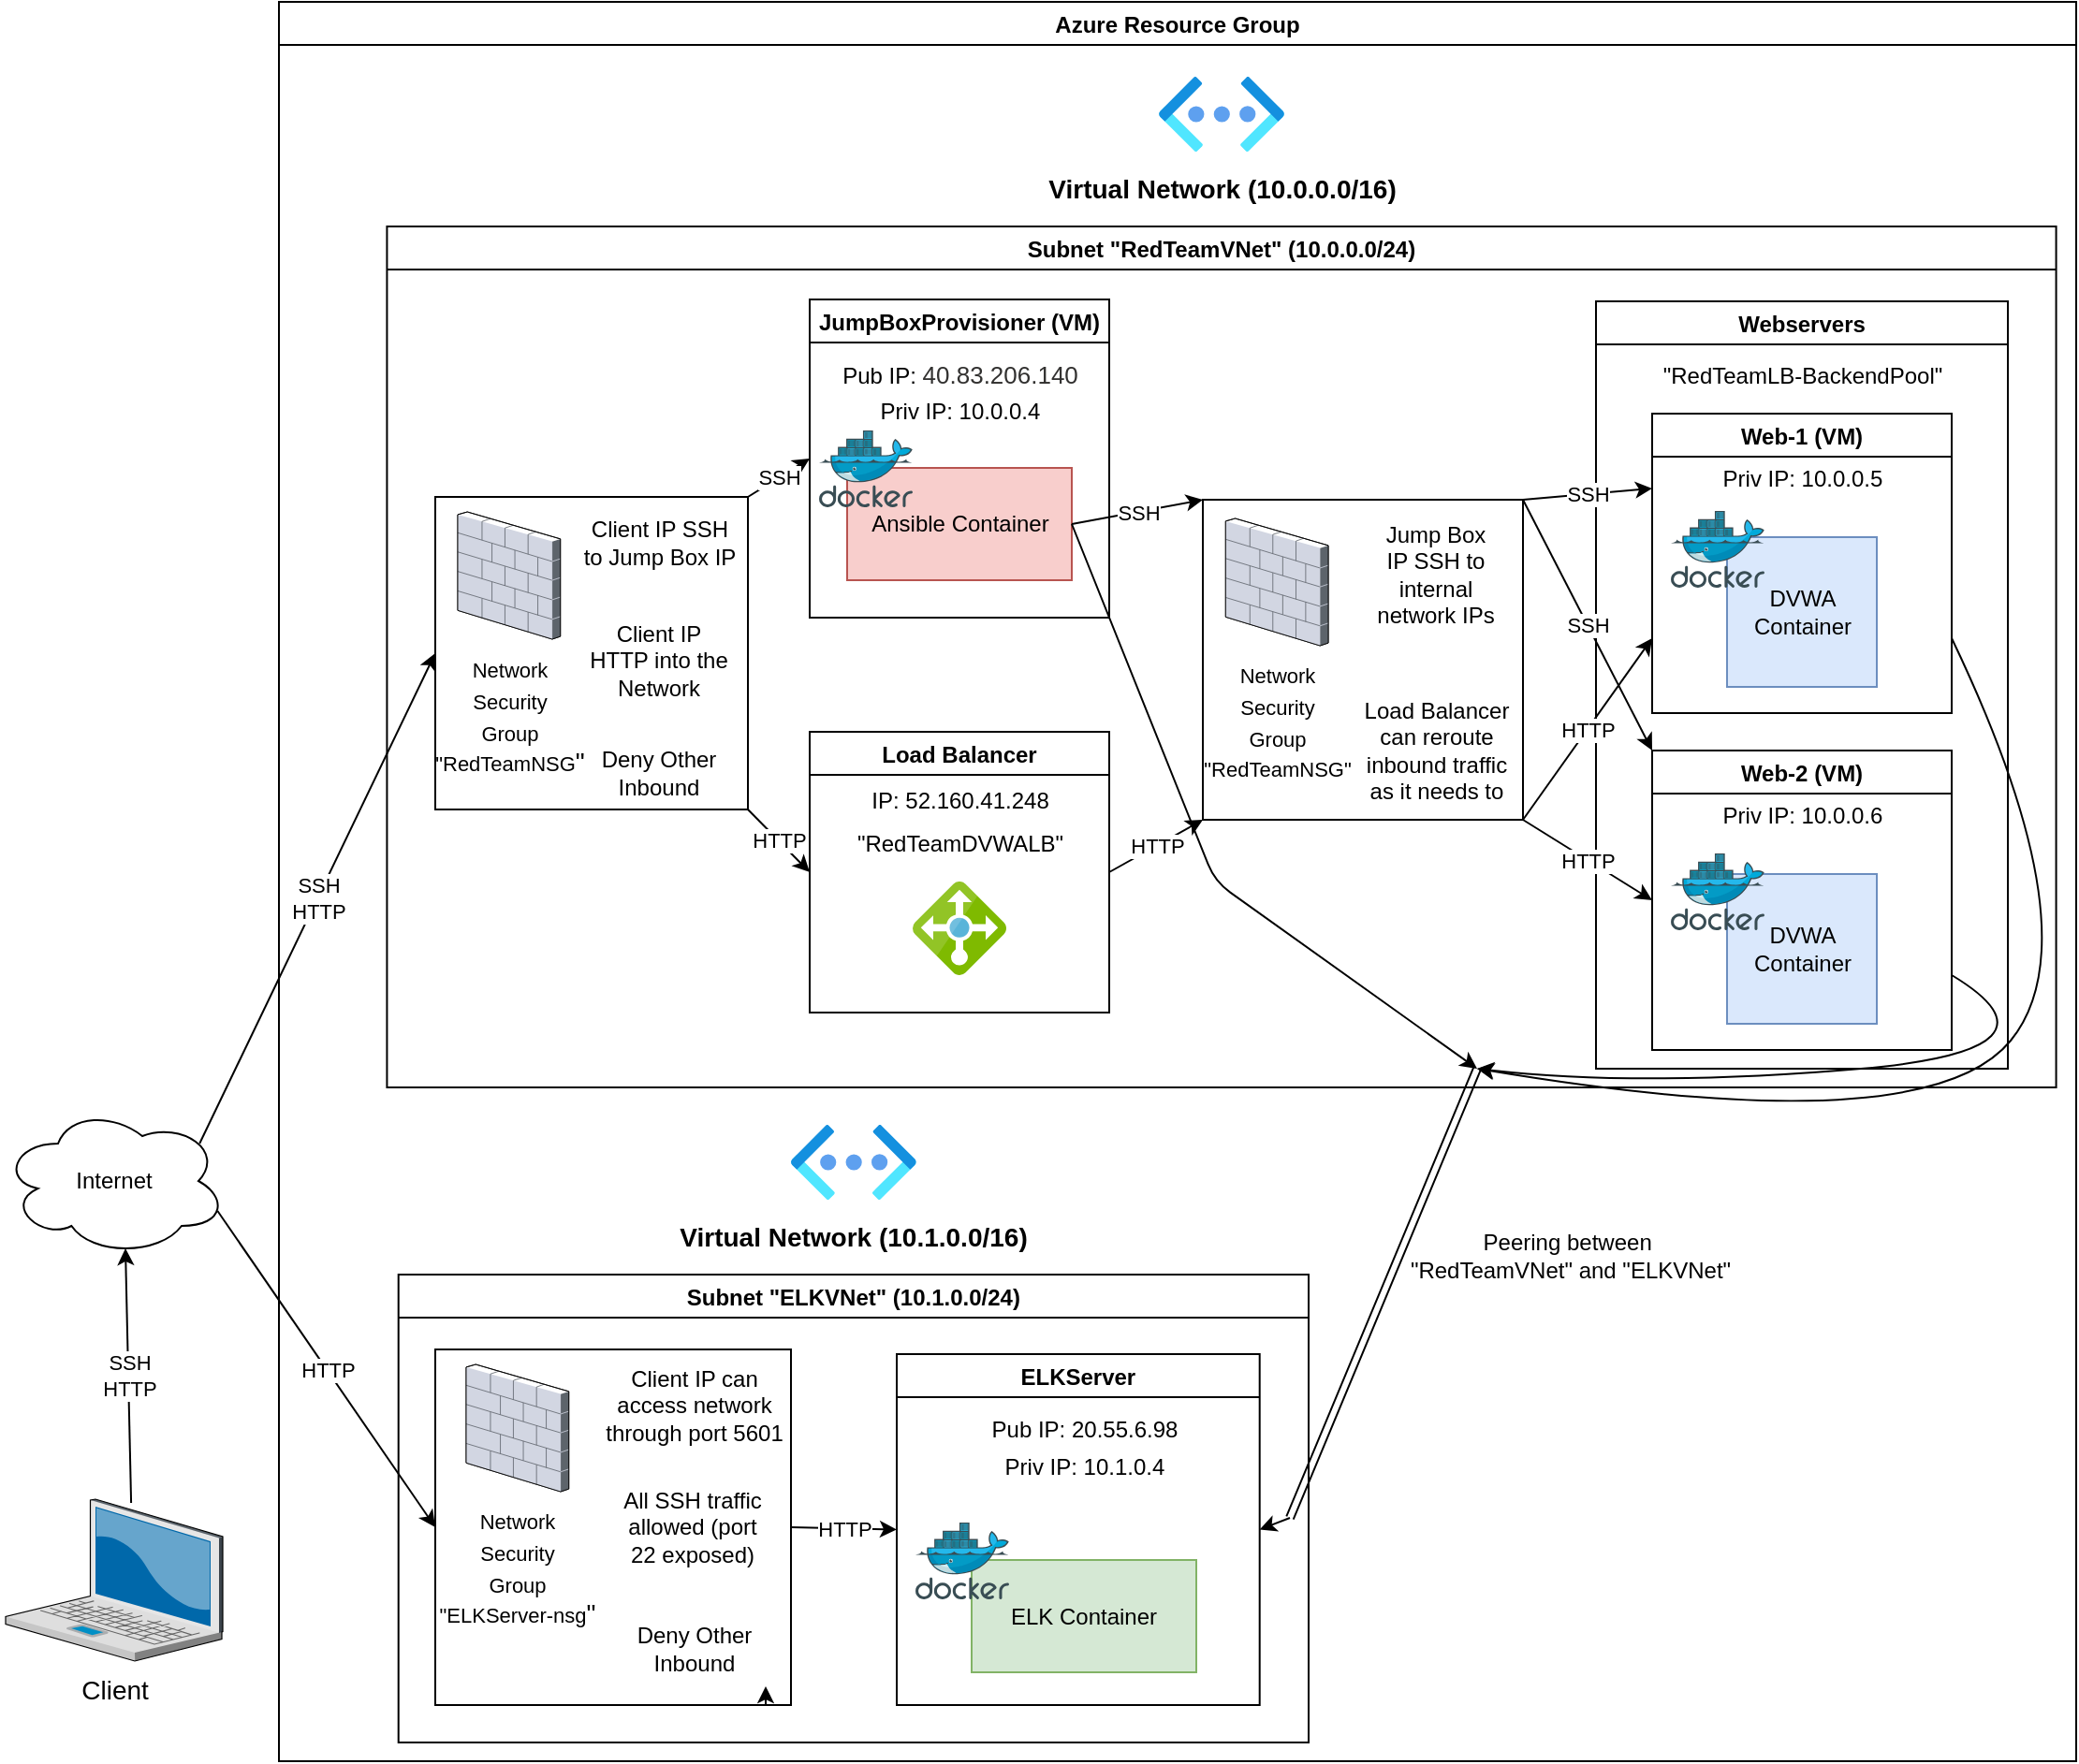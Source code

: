 <mxfile version="15.2.7" type="google"><diagram id="yNxXvXUlrPo489TpU1xt" name="Page-1"><mxGraphModel dx="1662" dy="804" grid="1" gridSize="10" guides="1" tooltips="1" connect="1" arrows="1" fold="1" page="1" pageScale="1" pageWidth="850" pageHeight="1100" math="0" shadow="0"><root><mxCell id="0"/><mxCell id="1" parent="0"/><mxCell id="xNAieLRXAvPfW-y6pJbA-1" value="Internet" style="ellipse;shape=cloud;whiteSpace=wrap;html=1;" parent="1" vertex="1"><mxGeometry x="12" y="620" width="120" height="80" as="geometry"/></mxCell><mxCell id="xNAieLRXAvPfW-y6pJbA-37" value="Client" style="verticalLabelPosition=bottom;aspect=fixed;html=1;verticalAlign=top;strokeColor=none;shape=mxgraph.citrix.laptop_2;fillColor=#66B2FF;gradientColor=#0066CC;fontSize=14;" parent="1" vertex="1"><mxGeometry x="14.0" y="830" width="116" height="86.5" as="geometry"/></mxCell><mxCell id="xNAieLRXAvPfW-y6pJbA-43" value="Azure Resource Group" style="swimlane;" parent="1" vertex="1"><mxGeometry x="160" y="30" width="960" height="940" as="geometry"/></mxCell><mxCell id="i-TGyya3cwYrVrhuv2Ik-31" value="Subnet &quot;RedTeamVNet&quot; (10.0.0.0/24)" style="swimlane;" parent="xNAieLRXAvPfW-y6pJbA-43" vertex="1"><mxGeometry x="57.71" y="120" width="891.58" height="460" as="geometry"/></mxCell><mxCell id="i-TGyya3cwYrVrhuv2Ik-13" value="" style="whiteSpace=wrap;html=1;aspect=fixed;" parent="i-TGyya3cwYrVrhuv2Ik-31" vertex="1"><mxGeometry x="435.79" y="146" width="171" height="171" as="geometry"/></mxCell><mxCell id="xNAieLRXAvPfW-y6pJbA-9" value="Webservers" style="swimlane;" parent="i-TGyya3cwYrVrhuv2Ik-31" vertex="1"><mxGeometry x="645.79" y="40" width="220" height="410" as="geometry"/></mxCell><mxCell id="xNAieLRXAvPfW-y6pJbA-12" value="Web-1 (VM)" style="swimlane;" parent="xNAieLRXAvPfW-y6pJbA-9" vertex="1"><mxGeometry x="30" y="60" width="160" height="160" as="geometry"/></mxCell><mxCell id="xNAieLRXAvPfW-y6pJbA-34" value="DVWA Container&lt;span style=&quot;color: rgba(0 , 0 , 0 , 0) ; font-family: monospace ; font-size: 0px&quot;&gt;%3CmxGraphModel%3E%3Croot%3E%3CmxCell%20id%3D%220%22%2F%3E%3CmxCell%20id%3D%221%22%20parent%3D%220%22%2F%3E%3CmxCell%20id%3D%222%22%20value%3D%22Web%201%22%20style%3D%22swimlane%3B%22%20vertex%3D%221%22%20parent%3D%221%22%3E%3CmxGeometry%20x%3D%22550%22%20y%3D%22140%22%20width%3D%22160%22%20height%3D%22160%22%20as%3D%22geometry%22%2F%3E%3C%2FmxCell%3E%3C%2Froot%3E%3C%2FmxGraphModel%3E&lt;/span&gt;" style="whiteSpace=wrap;html=1;aspect=fixed;fillColor=#dae8fc;strokeColor=#6c8ebf;" parent="xNAieLRXAvPfW-y6pJbA-12" vertex="1"><mxGeometry x="40" y="66" width="80" height="80" as="geometry"/></mxCell><mxCell id="i-TGyya3cwYrVrhuv2Ik-22" value="" style="sketch=0;aspect=fixed;html=1;points=[];align=center;image;fontSize=12;image=img/lib/mscae/Docker.svg;" parent="xNAieLRXAvPfW-y6pJbA-12" vertex="1"><mxGeometry x="10" y="52" width="50" height="41" as="geometry"/></mxCell><mxCell id="i-TGyya3cwYrVrhuv2Ik-24" value="Priv IP: 10.0.0.5" style="text;html=1;strokeColor=none;fillColor=none;align=center;verticalAlign=middle;whiteSpace=wrap;rounded=0;" parent="xNAieLRXAvPfW-y6pJbA-12" vertex="1"><mxGeometry x="35" y="25" width="90" height="20" as="geometry"/></mxCell><mxCell id="xNAieLRXAvPfW-y6pJbA-14" value="Web-2 (VM)" style="swimlane;startSize=23;" parent="xNAieLRXAvPfW-y6pJbA-9" vertex="1"><mxGeometry x="30" y="240" width="160" height="160" as="geometry"/></mxCell><mxCell id="xNAieLRXAvPfW-y6pJbA-36" value="DVWA Container&lt;span style=&quot;color: rgba(0 , 0 , 0 , 0) ; font-family: monospace ; font-size: 0px&quot;&gt;%3CmxGraphModel%3E%3Croot%3E%3CmxCell%20id%3D%220%22%2F%3E%3CmxCell%20id%3D%221%22%20parent%3D%220%22%2F%3E%3CmxCell%20id%3D%222%22%20value%3D%22Web%201%22%20style%3D%22swimlane%3B%22%20vertex%3D%221%22%20parent%3D%221%22%3E%3CmxGeometry%20x%3D%22550%22%20y%3D%22140%22%20width%3D%22160%22%20height%3D%22160%22%20as%3D%22geometry%22%2F%3E%3C%2FmxCell%3E%3C%2Froot%3E%3C%2FmxGraphModel%3E&lt;/span&gt;" style="whiteSpace=wrap;html=1;aspect=fixed;fillColor=#dae8fc;strokeColor=#6c8ebf;" parent="xNAieLRXAvPfW-y6pJbA-14" vertex="1"><mxGeometry x="40" y="66" width="80" height="80" as="geometry"/></mxCell><mxCell id="i-TGyya3cwYrVrhuv2Ik-23" value="" style="sketch=0;aspect=fixed;html=1;points=[];align=center;image;fontSize=12;image=img/lib/mscae/Docker.svg;" parent="xNAieLRXAvPfW-y6pJbA-14" vertex="1"><mxGeometry x="10" y="55" width="50" height="41" as="geometry"/></mxCell><mxCell id="i-TGyya3cwYrVrhuv2Ik-25" value="Priv IP: 10.0.0.6" style="text;html=1;strokeColor=none;fillColor=none;align=center;verticalAlign=middle;whiteSpace=wrap;rounded=0;" parent="xNAieLRXAvPfW-y6pJbA-14" vertex="1"><mxGeometry x="35" y="25" width="90" height="20" as="geometry"/></mxCell><mxCell id="i-TGyya3cwYrVrhuv2Ik-44" value="&quot;RedTeamLB-BackendPool&quot;" style="text;html=1;strokeColor=none;fillColor=none;align=center;verticalAlign=middle;whiteSpace=wrap;rounded=0;" parent="xNAieLRXAvPfW-y6pJbA-9" vertex="1"><mxGeometry x="25" y="30" width="170" height="20" as="geometry"/></mxCell><mxCell id="i-TGyya3cwYrVrhuv2Ik-18" value="" style="endArrow=classic;html=1;exitX=1;exitY=0;exitDx=0;exitDy=0;entryX=0;entryY=0.25;entryDx=0;entryDy=0;" parent="i-TGyya3cwYrVrhuv2Ik-31" source="i-TGyya3cwYrVrhuv2Ik-13" target="xNAieLRXAvPfW-y6pJbA-12" edge="1"><mxGeometry relative="1" as="geometry"><mxPoint x="495.79" y="40" as="sourcePoint"/><mxPoint x="595.79" y="40" as="targetPoint"/></mxGeometry></mxCell><mxCell id="i-TGyya3cwYrVrhuv2Ik-19" value="SSH" style="edgeLabel;resizable=0;html=1;align=center;verticalAlign=middle;" parent="i-TGyya3cwYrVrhuv2Ik-18" connectable="0" vertex="1"><mxGeometry relative="1" as="geometry"/></mxCell><mxCell id="i-TGyya3cwYrVrhuv2Ik-20" value="" style="endArrow=classic;html=1;exitX=1;exitY=0;exitDx=0;exitDy=0;entryX=0;entryY=0;entryDx=0;entryDy=0;" parent="i-TGyya3cwYrVrhuv2Ik-31" source="i-TGyya3cwYrVrhuv2Ik-13" target="xNAieLRXAvPfW-y6pJbA-14" edge="1"><mxGeometry relative="1" as="geometry"><mxPoint x="565.79" y="189.5" as="sourcePoint"/><mxPoint x="665.79" y="189.5" as="targetPoint"/></mxGeometry></mxCell><mxCell id="i-TGyya3cwYrVrhuv2Ik-21" value="SSH" style="edgeLabel;resizable=0;html=1;align=center;verticalAlign=middle;" parent="i-TGyya3cwYrVrhuv2Ik-20" connectable="0" vertex="1"><mxGeometry relative="1" as="geometry"/></mxCell><mxCell id="i-TGyya3cwYrVrhuv2Ik-26" value="" style="endArrow=classic;html=1;exitX=1;exitY=1;exitDx=0;exitDy=0;entryX=0;entryY=0.75;entryDx=0;entryDy=0;" parent="i-TGyya3cwYrVrhuv2Ik-31" source="i-TGyya3cwYrVrhuv2Ik-13" target="xNAieLRXAvPfW-y6pJbA-12" edge="1"><mxGeometry relative="1" as="geometry"><mxPoint x="545.79" y="300" as="sourcePoint"/><mxPoint x="705.79" y="300" as="targetPoint"/></mxGeometry></mxCell><mxCell id="i-TGyya3cwYrVrhuv2Ik-27" value="HTTP" style="edgeLabel;resizable=0;html=1;align=center;verticalAlign=middle;" parent="i-TGyya3cwYrVrhuv2Ik-26" connectable="0" vertex="1"><mxGeometry relative="1" as="geometry"/></mxCell><mxCell id="i-TGyya3cwYrVrhuv2Ik-29" value="" style="endArrow=classic;html=1;exitX=1;exitY=1;exitDx=0;exitDy=0;entryX=0;entryY=0.5;entryDx=0;entryDy=0;" parent="i-TGyya3cwYrVrhuv2Ik-31" source="i-TGyya3cwYrVrhuv2Ik-13" target="xNAieLRXAvPfW-y6pJbA-14" edge="1"><mxGeometry relative="1" as="geometry"><mxPoint x="525.79" y="314.5" as="sourcePoint"/><mxPoint x="625.79" y="314.5" as="targetPoint"/></mxGeometry></mxCell><mxCell id="i-TGyya3cwYrVrhuv2Ik-30" value="HTTP" style="edgeLabel;resizable=0;html=1;align=center;verticalAlign=middle;" parent="i-TGyya3cwYrVrhuv2Ik-29" connectable="0" vertex="1"><mxGeometry relative="1" as="geometry"/></mxCell><mxCell id="i-TGyya3cwYrVrhuv2Ik-14" value="&lt;font style=&quot;font-size: 11px&quot;&gt;Network&lt;br&gt;Security&lt;br&gt;Group&lt;br&gt;&quot;RedTeamNSG&quot;&lt;/font&gt;" style="verticalLabelPosition=bottom;aspect=fixed;html=1;verticalAlign=top;strokeColor=none;shape=mxgraph.citrix.firewall;fillColor=#66B2FF;gradientColor=#0066CC;fontSize=14;" parent="i-TGyya3cwYrVrhuv2Ik-31" vertex="1"><mxGeometry x="447.95" y="156" width="54.84" height="68" as="geometry"/></mxCell><mxCell id="i-TGyya3cwYrVrhuv2Ik-16" value="Load Balancer can reroute inbound traffic as it needs to" style="text;html=1;strokeColor=none;fillColor=none;align=center;verticalAlign=middle;whiteSpace=wrap;rounded=0;" parent="i-TGyya3cwYrVrhuv2Ik-31" vertex="1"><mxGeometry x="517.79" y="270" width="85" height="20" as="geometry"/></mxCell><mxCell id="i-TGyya3cwYrVrhuv2Ik-15" value="Jump Box IP SSH to internal network IPs" style="text;html=1;strokeColor=none;fillColor=none;align=center;verticalAlign=middle;whiteSpace=wrap;rounded=0;" parent="i-TGyya3cwYrVrhuv2Ik-31" vertex="1"><mxGeometry x="525.29" y="176" width="70" height="20" as="geometry"/></mxCell><mxCell id="xNAieLRXAvPfW-y6pJbA-8" value="Load Balancer" style="swimlane;" parent="i-TGyya3cwYrVrhuv2Ik-31" vertex="1"><mxGeometry x="225.79" y="270" width="160" height="150" as="geometry"/></mxCell><mxCell id="i-TGyya3cwYrVrhuv2Ik-1" value="" style="sketch=0;aspect=fixed;html=1;points=[];align=center;image;fontSize=12;image=img/lib/mscae/Load_Balancer_feature.svg;" parent="xNAieLRXAvPfW-y6pJbA-8" vertex="1"><mxGeometry x="55" y="80" width="50" height="50" as="geometry"/></mxCell><mxCell id="i-TGyya3cwYrVrhuv2Ik-40" value="&lt;font style=&quot;font-size: 12px&quot;&gt;IP:&amp;nbsp;&lt;span style=&quot;background-color: rgb(255 , 255 , 255)&quot;&gt;52.160.41.248&lt;/span&gt;&lt;/font&gt;" style="text;html=1;strokeColor=none;fillColor=none;align=center;verticalAlign=middle;whiteSpace=wrap;rounded=0;" parent="xNAieLRXAvPfW-y6pJbA-8" vertex="1"><mxGeometry x="50" y="27" width="60" height="20" as="geometry"/></mxCell><mxCell id="i-TGyya3cwYrVrhuv2Ik-42" value="&quot;RedTeamDVWALB&quot;" style="text;html=1;strokeColor=none;fillColor=none;align=center;verticalAlign=middle;whiteSpace=wrap;rounded=0;" parent="xNAieLRXAvPfW-y6pJbA-8" vertex="1"><mxGeometry x="60" y="50" width="40" height="20" as="geometry"/></mxCell><mxCell id="xNAieLRXAvPfW-y6pJbA-25" value="" style="endArrow=classic;html=1;exitX=1;exitY=0.5;exitDx=0;exitDy=0;entryX=0;entryY=1;entryDx=0;entryDy=0;" parent="i-TGyya3cwYrVrhuv2Ik-31" source="xNAieLRXAvPfW-y6pJbA-8" target="i-TGyya3cwYrVrhuv2Ik-13" edge="1"><mxGeometry relative="1" as="geometry"><mxPoint x="185.79" y="240" as="sourcePoint"/><mxPoint x="385.79" y="340" as="targetPoint"/></mxGeometry></mxCell><mxCell id="xNAieLRXAvPfW-y6pJbA-26" value="HTTP" style="edgeLabel;resizable=0;html=1;align=center;verticalAlign=middle;" parent="xNAieLRXAvPfW-y6pJbA-25" connectable="0" vertex="1"><mxGeometry relative="1" as="geometry"/></mxCell><mxCell id="i-TGyya3cwYrVrhuv2Ik-2" value="" style="whiteSpace=wrap;html=1;aspect=fixed;" parent="i-TGyya3cwYrVrhuv2Ik-31" vertex="1"><mxGeometry x="25.79" y="144.5" width="167" height="167" as="geometry"/></mxCell><mxCell id="xNAieLRXAvPfW-y6pJbA-21" value="" style="endArrow=classic;html=1;entryX=0;entryY=0.5;entryDx=0;entryDy=0;exitX=1;exitY=1;exitDx=0;exitDy=0;" parent="i-TGyya3cwYrVrhuv2Ik-31" source="i-TGyya3cwYrVrhuv2Ik-2" target="xNAieLRXAvPfW-y6pJbA-8" edge="1"><mxGeometry relative="1" as="geometry"><mxPoint x="105.79" y="230" as="sourcePoint"/><mxPoint x="45.79" y="270" as="targetPoint"/></mxGeometry></mxCell><mxCell id="xNAieLRXAvPfW-y6pJbA-22" value="HTTP" style="edgeLabel;resizable=0;html=1;align=center;verticalAlign=middle;" parent="xNAieLRXAvPfW-y6pJbA-21" connectable="0" vertex="1"><mxGeometry relative="1" as="geometry"/></mxCell><mxCell id="i-TGyya3cwYrVrhuv2Ik-6" value="Client IP HTTP into the Network" style="text;html=1;strokeColor=none;fillColor=none;align=center;verticalAlign=middle;whiteSpace=wrap;rounded=0;" parent="i-TGyya3cwYrVrhuv2Ik-31" vertex="1"><mxGeometry x="105.37" y="221.5" width="80" height="20" as="geometry"/></mxCell><mxCell id="i-TGyya3cwYrVrhuv2Ik-3" value="Client IP SSH to Jump Box IP" style="text;html=1;strokeColor=none;fillColor=none;align=center;verticalAlign=middle;whiteSpace=wrap;rounded=0;" parent="i-TGyya3cwYrVrhuv2Ik-31" vertex="1"><mxGeometry x="102.79" y="158.5" width="85.16" height="20" as="geometry"/></mxCell><mxCell id="i-TGyya3cwYrVrhuv2Ik-7" value="Deny Other Inbound" style="text;html=1;strokeColor=none;fillColor=none;align=center;verticalAlign=middle;whiteSpace=wrap;rounded=0;" parent="i-TGyya3cwYrVrhuv2Ik-31" vertex="1"><mxGeometry x="110.37" y="281.5" width="70" height="20" as="geometry"/></mxCell><mxCell id="xNAieLRXAvPfW-y6pJbA-44" value="&lt;font style=&quot;font-size: 11px&quot;&gt;Network&lt;br&gt;Security&lt;br&gt;Group &lt;br&gt;&quot;RedTeamNSG&lt;/font&gt;&quot;" style="verticalLabelPosition=bottom;aspect=fixed;html=1;verticalAlign=top;strokeColor=none;shape=mxgraph.citrix.firewall;fillColor=#66B2FF;gradientColor=#0066CC;fontSize=14;" parent="i-TGyya3cwYrVrhuv2Ik-31" vertex="1"><mxGeometry x="37.79" y="152.5" width="54.84" height="68" as="geometry"/></mxCell><mxCell id="xNAieLRXAvPfW-y6pJbA-4" value="JumpBoxProvisioner (VM)" style="swimlane;" parent="i-TGyya3cwYrVrhuv2Ik-31" vertex="1"><mxGeometry x="225.79" y="39" width="160" height="170" as="geometry"/></mxCell><mxCell id="i-TGyya3cwYrVrhuv2Ik-10" value="Ansible Container" style="rounded=0;whiteSpace=wrap;html=1;fillColor=#f8cecc;strokeColor=#b85450;" parent="xNAieLRXAvPfW-y6pJbA-4" vertex="1"><mxGeometry x="20" y="90" width="120" height="60" as="geometry"/></mxCell><mxCell id="i-TGyya3cwYrVrhuv2Ik-9" value="" style="sketch=0;aspect=fixed;html=1;points=[];align=center;image;fontSize=12;image=img/lib/mscae/Docker.svg;" parent="xNAieLRXAvPfW-y6pJbA-4" vertex="1"><mxGeometry x="5" y="70" width="50" height="41" as="geometry"/></mxCell><mxCell id="i-TGyya3cwYrVrhuv2Ik-11" value="Pub IP:&amp;nbsp;&lt;span style=&quot;color: rgb(50 , 49 , 48) ; font-family: &amp;#34;az_ea_font&amp;#34; , &amp;#34;segoe ui&amp;#34; , &amp;#34;az_font&amp;#34; , , , &amp;#34;blinkmacsystemfont&amp;#34; , &amp;#34;roboto&amp;#34; , &amp;#34;oxygen&amp;#34; , &amp;#34;ubuntu&amp;#34; , &amp;#34;cantarell&amp;#34; , &amp;#34;open sans&amp;#34; , &amp;#34;helvetica neue&amp;#34; , sans-serif ; font-size: 13px ; text-align: left ; background-color: rgb(255 , 255 , 255)&quot;&gt;40.83.206.140&lt;/span&gt;" style="text;html=1;strokeColor=none;fillColor=none;align=center;verticalAlign=middle;whiteSpace=wrap;rounded=0;" parent="xNAieLRXAvPfW-y6pJbA-4" vertex="1"><mxGeometry x="5" y="30" width="150" height="20" as="geometry"/></mxCell><mxCell id="i-TGyya3cwYrVrhuv2Ik-12" value="Priv IP: 10.0.0.4" style="text;html=1;strokeColor=none;fillColor=none;align=center;verticalAlign=middle;whiteSpace=wrap;rounded=0;" parent="xNAieLRXAvPfW-y6pJbA-4" vertex="1"><mxGeometry x="30" y="50" width="100" height="20" as="geometry"/></mxCell><mxCell id="xNAieLRXAvPfW-y6pJbA-19" value="" style="endArrow=classic;html=1;exitX=1;exitY=0.5;exitDx=0;exitDy=0;entryX=0;entryY=0;entryDx=0;entryDy=0;" parent="i-TGyya3cwYrVrhuv2Ik-31" source="i-TGyya3cwYrVrhuv2Ik-10" target="i-TGyya3cwYrVrhuv2Ik-13" edge="1"><mxGeometry relative="1" as="geometry"><mxPoint x="335.79" y="90" as="sourcePoint"/><mxPoint x="365.79" y="110" as="targetPoint"/></mxGeometry></mxCell><mxCell id="xNAieLRXAvPfW-y6pJbA-20" value="SSH" style="edgeLabel;resizable=0;html=1;align=center;verticalAlign=middle;" parent="xNAieLRXAvPfW-y6pJbA-19" connectable="0" vertex="1"><mxGeometry relative="1" as="geometry"><mxPoint as="offset"/></mxGeometry></mxCell><mxCell id="xNAieLRXAvPfW-y6pJbA-17" value="SSH" style="endArrow=classic;html=1;entryX=0;entryY=0.5;entryDx=0;entryDy=0;exitX=1;exitY=0;exitDx=0;exitDy=0;" parent="i-TGyya3cwYrVrhuv2Ik-31" source="i-TGyya3cwYrVrhuv2Ik-2" target="xNAieLRXAvPfW-y6pJbA-4" edge="1"><mxGeometry relative="1" as="geometry"><mxPoint x="-14.21" y="130" as="sourcePoint"/><mxPoint x="-34.21" y="60" as="targetPoint"/></mxGeometry></mxCell><mxCell id="xNAieLRXAvPfW-y6pJbA-18" value="SSH" style="edgeLabel;resizable=0;html=1;align=center;verticalAlign=middle;" parent="xNAieLRXAvPfW-y6pJbA-17" connectable="0" vertex="1"><mxGeometry relative="1" as="geometry"/></mxCell><mxCell id="i-TGyya3cwYrVrhuv2Ik-73" value="" style="endArrow=classic;html=1;exitX=1;exitY=0.5;exitDx=0;exitDy=0;" parent="i-TGyya3cwYrVrhuv2Ik-31" source="i-TGyya3cwYrVrhuv2Ik-10" edge="1"><mxGeometry width="50" height="50" relative="1" as="geometry"><mxPoint x="372.29" y="253" as="sourcePoint"/><mxPoint x="582.29" y="450" as="targetPoint"/><Array as="points"><mxPoint x="442.29" y="350"/></Array></mxGeometry></mxCell><mxCell id="i-TGyya3cwYrVrhuv2Ik-35" value="" style="aspect=fixed;html=1;points=[];align=center;image;fontSize=12;image=img/lib/azure2/networking/Virtual_Networks_Classic.svg;" parent="xNAieLRXAvPfW-y6pJbA-43" vertex="1"><mxGeometry x="470" y="40" width="67" height="40" as="geometry"/></mxCell><mxCell id="i-TGyya3cwYrVrhuv2Ik-36" value="&lt;font style=&quot;font-size: 14px&quot;&gt;&lt;b&gt;Virtual Network (10.0.0.0/16)&lt;/b&gt;&lt;/font&gt;" style="text;html=1;strokeColor=none;fillColor=none;align=center;verticalAlign=middle;whiteSpace=wrap;rounded=0;" parent="xNAieLRXAvPfW-y6pJbA-43" vertex="1"><mxGeometry x="403.5" y="90" width="200" height="20" as="geometry"/></mxCell><mxCell id="i-TGyya3cwYrVrhuv2Ik-37" value="Subnet &quot;ELKVNet&quot; (10.1.0.0/24)" style="swimlane;" parent="xNAieLRXAvPfW-y6pJbA-43" vertex="1"><mxGeometry x="63.85" y="680" width="486.15" height="250" as="geometry"/></mxCell><mxCell id="i-TGyya3cwYrVrhuv2Ik-45" value="" style="whiteSpace=wrap;html=1;aspect=fixed;" parent="i-TGyya3cwYrVrhuv2Ik-37" vertex="1"><mxGeometry x="19.65" y="40" width="190" height="190" as="geometry"/></mxCell><mxCell id="i-TGyya3cwYrVrhuv2Ik-46" value="&lt;font style=&quot;font-size: 11px&quot;&gt;Network&lt;br&gt;Security&lt;br&gt;Group &lt;br&gt;&quot;ELKServer-nsg&lt;/font&gt;&quot;" style="verticalLabelPosition=bottom;aspect=fixed;html=1;verticalAlign=top;strokeColor=none;shape=mxgraph.citrix.firewall;fillColor=#66B2FF;gradientColor=#0066CC;fontSize=14;" parent="i-TGyya3cwYrVrhuv2Ik-37" vertex="1"><mxGeometry x="36.15" y="48" width="54.84" height="68" as="geometry"/></mxCell><mxCell id="i-TGyya3cwYrVrhuv2Ik-47" value="Client IP can access network through port 5601" style="text;html=1;strokeColor=none;fillColor=none;align=center;verticalAlign=middle;whiteSpace=wrap;rounded=0;" parent="i-TGyya3cwYrVrhuv2Ik-37" vertex="1"><mxGeometry x="105.8" y="60" width="103.85" height="20" as="geometry"/></mxCell><mxCell id="i-TGyya3cwYrVrhuv2Ik-48" value="All SSH traffic allowed (port 22 exposed)" style="text;html=1;strokeColor=none;fillColor=none;align=center;verticalAlign=middle;whiteSpace=wrap;rounded=0;" parent="i-TGyya3cwYrVrhuv2Ik-37" vertex="1"><mxGeometry x="117.53" y="125" width="80.39" height="20" as="geometry"/></mxCell><mxCell id="i-TGyya3cwYrVrhuv2Ik-50" value="Deny Other Inbound" style="text;html=1;strokeColor=none;fillColor=none;align=center;verticalAlign=middle;whiteSpace=wrap;rounded=0;" parent="i-TGyya3cwYrVrhuv2Ik-37" vertex="1"><mxGeometry x="122.73" y="190" width="70" height="20" as="geometry"/></mxCell><mxCell id="i-TGyya3cwYrVrhuv2Ik-51" value="ELKServer" style="swimlane;" parent="i-TGyya3cwYrVrhuv2Ik-37" vertex="1"><mxGeometry x="266.15" y="42.5" width="193.85" height="187.5" as="geometry"/></mxCell><mxCell id="i-TGyya3cwYrVrhuv2Ik-52" value="Pub IP: 20.55.6.98" style="text;html=1;strokeColor=none;fillColor=none;align=center;verticalAlign=middle;whiteSpace=wrap;rounded=0;" parent="i-TGyya3cwYrVrhuv2Ik-51" vertex="1"><mxGeometry x="41.75" y="30" width="116.5" height="20" as="geometry"/></mxCell><mxCell id="i-TGyya3cwYrVrhuv2Ik-53" value="Priv IP: 10.1.0.4" style="text;html=1;strokeColor=none;fillColor=none;align=center;verticalAlign=middle;whiteSpace=wrap;rounded=0;" parent="i-TGyya3cwYrVrhuv2Ik-51" vertex="1"><mxGeometry x="41.75" y="50" width="116.5" height="20" as="geometry"/></mxCell><mxCell id="i-TGyya3cwYrVrhuv2Ik-55" value="ELK Container" style="rounded=0;whiteSpace=wrap;html=1;fillColor=#d5e8d4;strokeColor=#82b366;" parent="i-TGyya3cwYrVrhuv2Ik-51" vertex="1"><mxGeometry x="40" y="110" width="120" height="60" as="geometry"/></mxCell><mxCell id="i-TGyya3cwYrVrhuv2Ik-54" value="" style="sketch=0;aspect=fixed;html=1;points=[];align=center;image;fontSize=12;image=img/lib/mscae/Docker.svg;" parent="i-TGyya3cwYrVrhuv2Ik-51" vertex="1"><mxGeometry x="10" y="90" width="50" height="41" as="geometry"/></mxCell><mxCell id="i-TGyya3cwYrVrhuv2Ik-63" value="" style="endArrow=classic;html=1;exitX=1;exitY=0.5;exitDx=0;exitDy=0;entryX=0;entryY=0.5;entryDx=0;entryDy=0;" parent="i-TGyya3cwYrVrhuv2Ik-37" source="i-TGyya3cwYrVrhuv2Ik-45" target="i-TGyya3cwYrVrhuv2Ik-51" edge="1"><mxGeometry relative="1" as="geometry"><mxPoint x="186.15" y="100" as="sourcePoint"/><mxPoint x="286.15" y="100" as="targetPoint"/></mxGeometry></mxCell><mxCell id="i-TGyya3cwYrVrhuv2Ik-64" value="HTTP" style="edgeLabel;resizable=0;html=1;align=center;verticalAlign=middle;" parent="i-TGyya3cwYrVrhuv2Ik-63" connectable="0" vertex="1"><mxGeometry relative="1" as="geometry"/></mxCell><mxCell id="i-TGyya3cwYrVrhuv2Ik-38" value="" style="aspect=fixed;html=1;points=[];align=center;image;fontSize=12;image=img/lib/azure2/networking/Virtual_Networks_Classic.svg;" parent="xNAieLRXAvPfW-y6pJbA-43" vertex="1"><mxGeometry x="273.43" y="600" width="67" height="40" as="geometry"/></mxCell><mxCell id="i-TGyya3cwYrVrhuv2Ik-39" value="&lt;font style=&quot;font-size: 14px&quot;&gt;&lt;b&gt;Virtual Network (10.1.0.0/16)&lt;/b&gt;&lt;/font&gt;" style="text;html=1;strokeColor=none;fillColor=none;align=center;verticalAlign=middle;whiteSpace=wrap;rounded=0;" parent="xNAieLRXAvPfW-y6pJbA-43" vertex="1"><mxGeometry x="206.93" y="650" width="200" height="20" as="geometry"/></mxCell><mxCell id="i-TGyya3cwYrVrhuv2Ik-66" value="" style="shape=link;html=1;" parent="xNAieLRXAvPfW-y6pJbA-43" edge="1"><mxGeometry width="100" relative="1" as="geometry"><mxPoint x="540" y="810" as="sourcePoint"/><mxPoint x="640" y="570" as="targetPoint"/></mxGeometry></mxCell><mxCell id="i-TGyya3cwYrVrhuv2Ik-67" value="Peering between&amp;nbsp;&lt;br&gt;&quot;RedTeamVNet&quot; and &quot;ELKVNet&quot;" style="text;html=1;strokeColor=none;fillColor=none;align=center;verticalAlign=middle;whiteSpace=wrap;rounded=0;" parent="xNAieLRXAvPfW-y6pJbA-43" vertex="1"><mxGeometry x="600" y="660" width="180" height="20" as="geometry"/></mxCell><mxCell id="i-TGyya3cwYrVrhuv2Ik-79" value="" style="endArrow=classic;html=1;entryX=1;entryY=0.5;entryDx=0;entryDy=0;" parent="xNAieLRXAvPfW-y6pJbA-43" target="i-TGyya3cwYrVrhuv2Ik-51" edge="1"><mxGeometry width="50" height="50" relative="1" as="geometry"><mxPoint x="540" y="810" as="sourcePoint"/><mxPoint x="630" y="800" as="targetPoint"/></mxGeometry></mxCell><mxCell id="i-TGyya3cwYrVrhuv2Ik-49" style="edgeStyle=orthogonalEdgeStyle;rounded=0;orthogonalLoop=1;jettySize=auto;html=1;exitX=1;exitY=1;exitDx=0;exitDy=0;" parent="1" source="i-TGyya3cwYrVrhuv2Ik-45" edge="1"><mxGeometry relative="1" as="geometry"><mxPoint x="420" y="930" as="targetPoint"/></mxGeometry></mxCell><mxCell id="i-TGyya3cwYrVrhuv2Ik-57" value="" style="endArrow=classic;html=1;exitX=0.578;exitY=0.023;exitDx=0;exitDy=0;exitPerimeter=0;entryX=0.55;entryY=0.95;entryDx=0;entryDy=0;entryPerimeter=0;" parent="1" source="xNAieLRXAvPfW-y6pJbA-37" target="xNAieLRXAvPfW-y6pJbA-1" edge="1"><mxGeometry relative="1" as="geometry"><mxPoint x="22" y="770" as="sourcePoint"/><mxPoint x="122" y="770" as="targetPoint"/></mxGeometry></mxCell><mxCell id="i-TGyya3cwYrVrhuv2Ik-58" value="SSH&lt;br&gt;HTTP" style="edgeLabel;resizable=0;html=1;align=center;verticalAlign=middle;" parent="i-TGyya3cwYrVrhuv2Ik-57" connectable="0" vertex="1"><mxGeometry relative="1" as="geometry"/></mxCell><mxCell id="i-TGyya3cwYrVrhuv2Ik-59" value="" style="endArrow=classic;html=1;exitX=0.88;exitY=0.25;exitDx=0;exitDy=0;exitPerimeter=0;entryX=0;entryY=0.5;entryDx=0;entryDy=0;" parent="1" source="xNAieLRXAvPfW-y6pJbA-1" target="i-TGyya3cwYrVrhuv2Ik-2" edge="1"><mxGeometry relative="1" as="geometry"><mxPoint x="80" y="500" as="sourcePoint"/><mxPoint x="180" y="500" as="targetPoint"/></mxGeometry></mxCell><mxCell id="i-TGyya3cwYrVrhuv2Ik-60" value="SSH&lt;br&gt;HTTP" style="edgeLabel;resizable=0;html=1;align=center;verticalAlign=middle;" parent="i-TGyya3cwYrVrhuv2Ik-59" connectable="0" vertex="1"><mxGeometry relative="1" as="geometry"/></mxCell><mxCell id="i-TGyya3cwYrVrhuv2Ik-61" value="" style="endArrow=classic;html=1;exitX=0.96;exitY=0.7;exitDx=0;exitDy=0;exitPerimeter=0;entryX=0;entryY=0.5;entryDx=0;entryDy=0;" parent="1" source="xNAieLRXAvPfW-y6pJbA-1" target="i-TGyya3cwYrVrhuv2Ik-45" edge="1"><mxGeometry relative="1" as="geometry"><mxPoint x="117.71" y="689.5" as="sourcePoint"/><mxPoint x="217.71" y="689.5" as="targetPoint"/></mxGeometry></mxCell><mxCell id="i-TGyya3cwYrVrhuv2Ik-62" value="HTTP" style="edgeLabel;resizable=0;html=1;align=center;verticalAlign=middle;" parent="i-TGyya3cwYrVrhuv2Ik-61" connectable="0" vertex="1"><mxGeometry relative="1" as="geometry"/></mxCell><mxCell id="i-TGyya3cwYrVrhuv2Ik-76" value="" style="curved=1;endArrow=classic;html=1;exitX=1;exitY=0.75;exitDx=0;exitDy=0;" parent="1" source="xNAieLRXAvPfW-y6pJbA-14" edge="1"><mxGeometry width="50" height="50" relative="1" as="geometry"><mxPoint x="830" y="540" as="sourcePoint"/><mxPoint x="800" y="600" as="targetPoint"/><Array as="points"><mxPoint x="1120" y="590"/><mxPoint x="890" y="610"/></Array></mxGeometry></mxCell><mxCell id="i-TGyya3cwYrVrhuv2Ik-78" value="" style="curved=1;endArrow=classic;html=1;exitX=1;exitY=0.75;exitDx=0;exitDy=0;" parent="1" source="xNAieLRXAvPfW-y6pJbA-12" edge="1"><mxGeometry width="50" height="50" relative="1" as="geometry"><mxPoint x="830" y="540" as="sourcePoint"/><mxPoint x="800" y="600" as="targetPoint"/><Array as="points"><mxPoint x="1130" y="530"/><mxPoint x="1040" y="640"/></Array></mxGeometry></mxCell></root></mxGraphModel></diagram></mxfile>